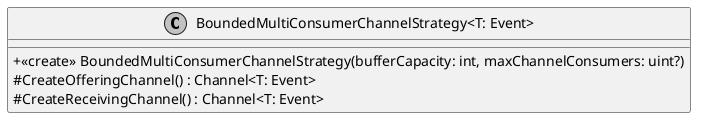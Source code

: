 @startuml
skinparam monochrome true
skinparam classAttributeIconSize 0
!startsub default

class "BoundedMultiConsumerChannelStrategy<T: Event>" {
    + <<create>> BoundedMultiConsumerChannelStrategy(bufferCapacity: int, maxChannelConsumers: uint?)
    # CreateOfferingChannel() : Channel<T: Event>
    # CreateReceivingChannel() : Channel<T: Event>
}
!endsub
@enduml